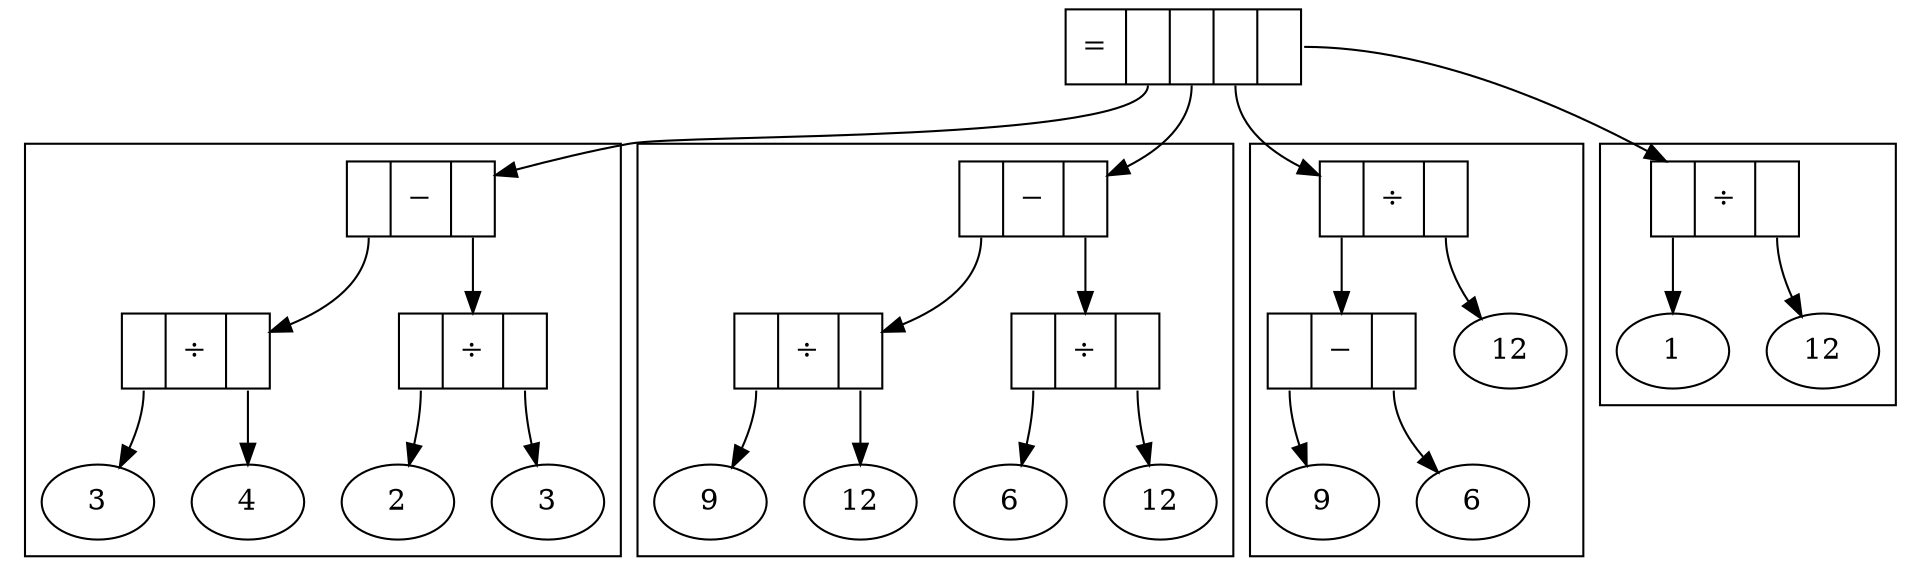 strict digraph minusFrac {
three1, three2 [label="3"];
four [label="4"];
two [label="2"];
twelve1, twelve2, twelve3, twelve4 [label="12"];
nine1, nine2 [label="9"];
eight1, eight2 [label="6"];
one [label="1"];
eq [shape=record,label="=|<0>|<1>|<2>|<3>"];
div1, div2, div3, div4, div5, div6 [shape=record, label="<0>|&divide;|<1>"];
minus1, minus2, minus3 [shape=record, label="<0>|&minus;|<1>"];

eq:0 -> minus1;
eq:1 -> minus2;
eq:2 -> div5;
eq:3 -> div6;
subgraph cluster0 {
minus1:0 -> div1;
minus1:1 -> div2;
div1:0 -> three1;
div1:1 -> four;
div2:0 -> two;
div2:1 -> three2;
}

subgraph cluster1 {
minus2:0 -> div3;
minus2:1 -> div4;
div3:0 -> nine1;
div3:1 -> twelve1;
div4:0 -> eight1;
div4:1 -> twelve2;
}

subgraph cluster2 {
div5:0 -> minus3;
div5:1 -> twelve3;
minus3:0 -> nine2;
minus3:1 -> eight2;
}

subgraph cluster3 {
div6:0 -> one;
div6:1 -> twelve4;
}
}